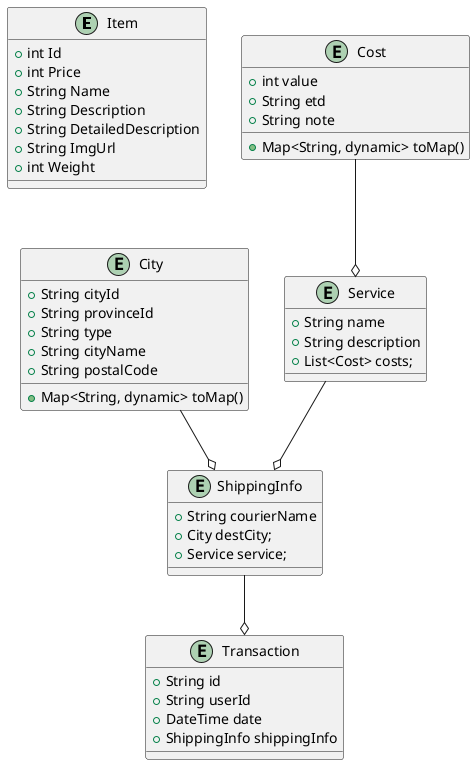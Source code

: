 @startuml
entity Item {
  + int Id
  + int Price
  + String Name
  + String Description
  + String DetailedDescription
  + String ImgUrl
  + int Weight
}

entity City {
  + String cityId
  + String provinceId
  + String type
  + String cityName
  + String postalCode

  + Map<String, dynamic> toMap()
}

entity Cost {
  + int value
  + String etd
  + String note

  + Map<String, dynamic> toMap()
}

entity Service {
  + String name
  + String description
  + List<Cost> costs;
}

entity ShippingInfo {
  + String courierName
  + City destCity;
  + Service service;
}

entity Transaction {
  + String id
  + String userId
  + DateTime date
  + ShippingInfo shippingInfo
}

City --o ShippingInfo
Service --o ShippingInfo
ShippingInfo --o Transaction
Cost --o Service
@enduml

